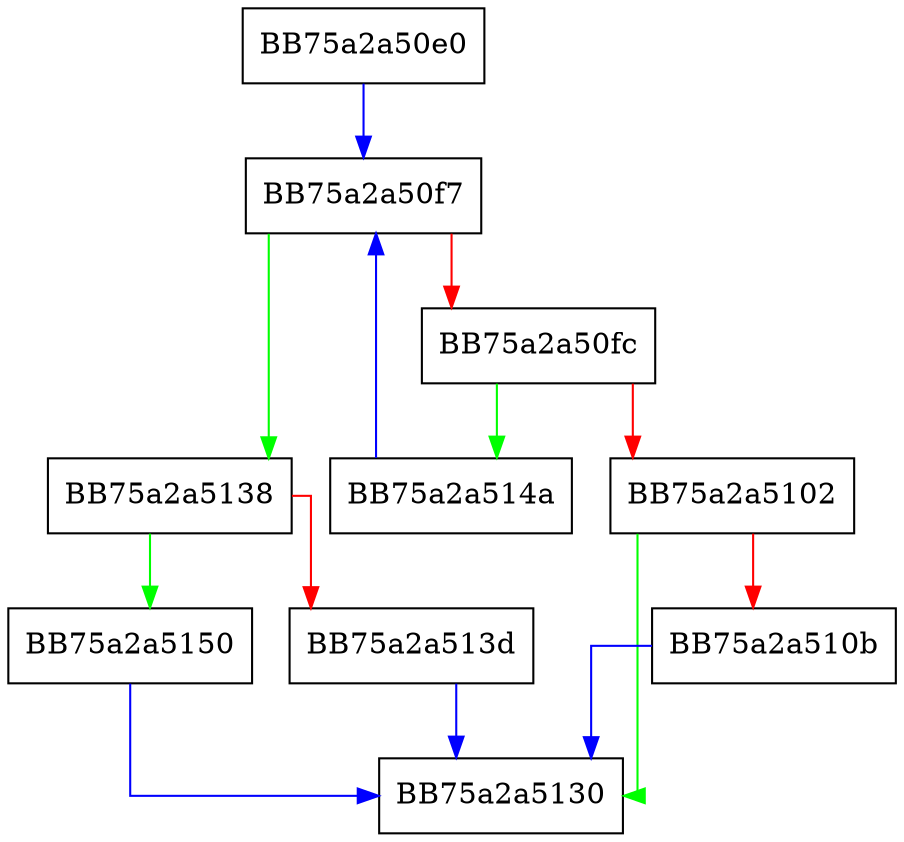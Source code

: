 digraph pcache1Fetch {
  node [shape="box"];
  graph [splines=ortho];
  BB75a2a50e0 -> BB75a2a50f7 [color="blue"];
  BB75a2a50f7 -> BB75a2a5138 [color="green"];
  BB75a2a50f7 -> BB75a2a50fc [color="red"];
  BB75a2a50fc -> BB75a2a514a [color="green"];
  BB75a2a50fc -> BB75a2a5102 [color="red"];
  BB75a2a5102 -> BB75a2a5130 [color="green"];
  BB75a2a5102 -> BB75a2a510b [color="red"];
  BB75a2a510b -> BB75a2a5130 [color="blue"];
  BB75a2a5138 -> BB75a2a5150 [color="green"];
  BB75a2a5138 -> BB75a2a513d [color="red"];
  BB75a2a513d -> BB75a2a5130 [color="blue"];
  BB75a2a514a -> BB75a2a50f7 [color="blue"];
  BB75a2a5150 -> BB75a2a5130 [color="blue"];
}